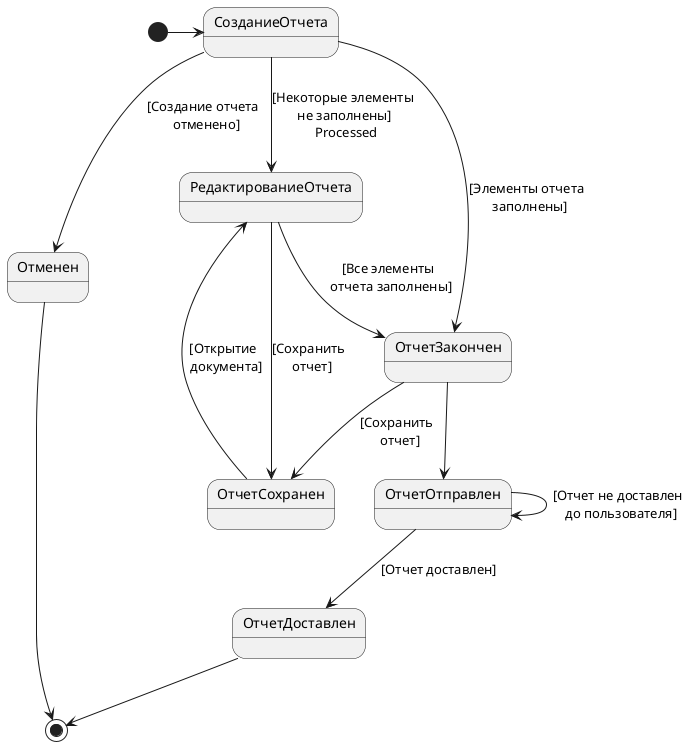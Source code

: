 @startuml
[*] -> СозданиеОтчета
СозданиеОтчета --> Отменен:[Создание отчета \n отменено]
Отменен --> [*]
СозданиеОтчета --> РедактированиеОтчета:[Некоторые элементы \n не заполнены] \n Processed
РедактированиеОтчета --> ОтчетЗакончен:[Все элементы \n отчета заполнены]
СозданиеОтчета --> ОтчетЗакончен:[Элементы отчета \n заполнены]
ОтчетЗакончен --> ОтчетОтправлен
ОтчетЗакончен --> ОтчетСохранен:[Сохранить \n отчет]
РедактированиеОтчета --> ОтчетСохранен:[Сохранить \n отчет]
ОтчетСохранен --> РедактированиеОтчета:[Открытие \n документа]
ОтчетОтправлен --> ОтчетОтправлен:[Отчет не доставлен \n до пользователя]
ОтчетОтправлен --> ОтчетДоставлен:[Отчет доставлен]
ОтчетДоставлен --> [*]
@enduml